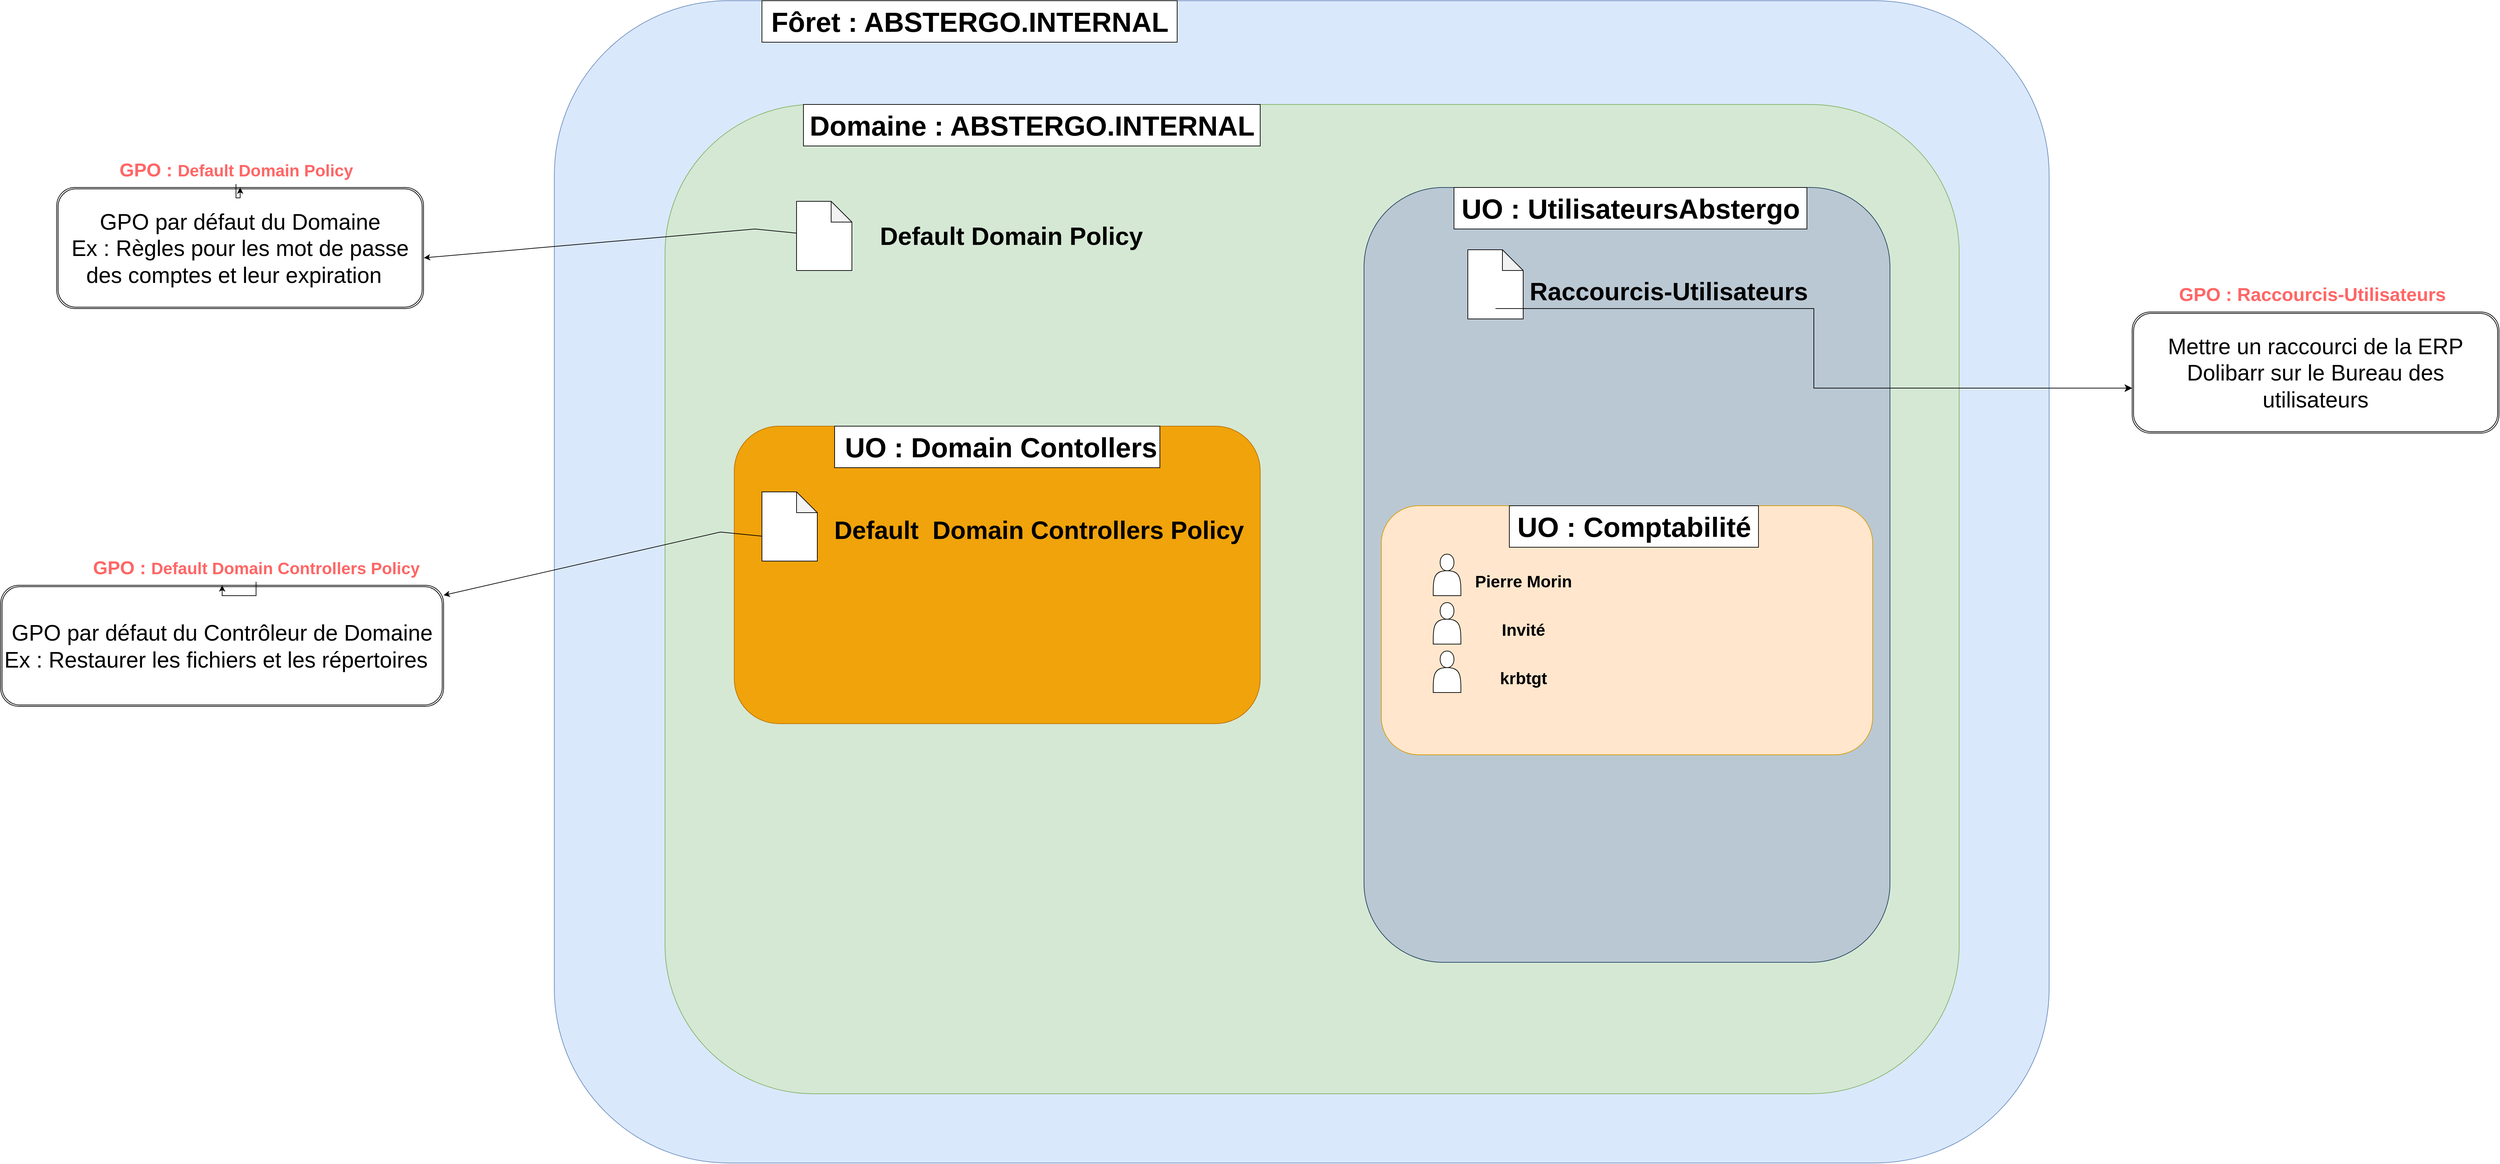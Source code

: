 <mxfile version="22.1.5" type="github">
  <diagram name="Page-1" id="c37626ed-c26b-45fb-9056-f9ebc6bb27b6">
    <mxGraphModel dx="5197" dy="2143" grid="1" gridSize="10" guides="1" tooltips="1" connect="1" arrows="1" fold="1" page="1" pageScale="1" pageWidth="1100" pageHeight="850" background="none" math="0" shadow="0">
      <root>
        <mxCell id="0" />
        <mxCell id="1" parent="0" />
        <mxCell id="x7zYonf14OowoV8IFv3s-1" value="" style="rounded=1;whiteSpace=wrap;html=1;fillColor=#dae8fc;strokeColor=#6c8ebf;" vertex="1" parent="1">
          <mxGeometry x="30" y="20" width="2160" height="1680" as="geometry" />
        </mxCell>
        <mxCell id="x7zYonf14OowoV8IFv3s-14" value="" style="rounded=0;whiteSpace=wrap;html=1;" vertex="1" parent="1">
          <mxGeometry x="330" y="20" width="600" height="60" as="geometry" />
        </mxCell>
        <mxCell id="x7zYonf14OowoV8IFv3s-6" value="&lt;font style=&quot;font-size: 40px;&quot;&gt;Fôret : ABSTERGO.INTERNAL&lt;/font&gt;" style="text;strokeColor=none;fillColor=none;html=1;fontSize=24;fontStyle=1;verticalAlign=middle;align=center;" vertex="1" parent="1">
          <mxGeometry x="400" y="30" width="460" height="40" as="geometry" />
        </mxCell>
        <mxCell id="x7zYonf14OowoV8IFv3s-15" value="" style="rounded=1;whiteSpace=wrap;html=1;fillColor=#d5e8d4;strokeColor=#82b366;" vertex="1" parent="1">
          <mxGeometry x="190" y="170" width="1870" height="1430" as="geometry" />
        </mxCell>
        <mxCell id="x7zYonf14OowoV8IFv3s-22" value="" style="rounded=0;whiteSpace=wrap;html=1;" vertex="1" parent="1">
          <mxGeometry x="390" y="170" width="660" height="60" as="geometry" />
        </mxCell>
        <mxCell id="x7zYonf14OowoV8IFv3s-21" value="&lt;font style=&quot;font-size: 40px;&quot;&gt;Domaine : ABSTERGO.INTERNAL&lt;/font&gt;" style="text;strokeColor=none;fillColor=none;html=1;fontSize=24;fontStyle=1;verticalAlign=middle;align=center;" vertex="1" parent="1">
          <mxGeometry x="490" y="180" width="460" height="40" as="geometry" />
        </mxCell>
        <mxCell id="x7zYonf14OowoV8IFv3s-23" value="" style="rounded=1;whiteSpace=wrap;html=1;fillColor=#f0a30a;strokeColor=#BD7000;fontColor=#000000;" vertex="1" parent="1">
          <mxGeometry x="290" y="635" width="760" height="430" as="geometry" />
        </mxCell>
        <mxCell id="x7zYonf14OowoV8IFv3s-25" value="" style="rounded=0;whiteSpace=wrap;html=1;" vertex="1" parent="1">
          <mxGeometry x="435" y="635" width="470" height="60" as="geometry" />
        </mxCell>
        <mxCell id="x7zYonf14OowoV8IFv3s-24" value="&lt;font style=&quot;font-size: 40px;&quot;&gt;UO : Domain Contollers&lt;/font&gt;" style="text;strokeColor=none;fillColor=none;html=1;fontSize=24;fontStyle=1;verticalAlign=middle;align=center;" vertex="1" parent="1">
          <mxGeometry x="445" y="645" width="460" height="40" as="geometry" />
        </mxCell>
        <mxCell id="x7zYonf14OowoV8IFv3s-26" value="" style="shape=note;whiteSpace=wrap;html=1;backgroundOutline=1;darkOpacity=0.05;" vertex="1" parent="1">
          <mxGeometry x="330" y="730" width="80" height="100" as="geometry" />
        </mxCell>
        <mxCell id="x7zYonf14OowoV8IFv3s-27" value="&lt;font style=&quot;font-size: 36px;&quot;&gt;Default&amp;nbsp; Domain Controllers Policy&lt;/font&gt;" style="text;strokeColor=none;fillColor=none;html=1;fontSize=24;fontStyle=1;verticalAlign=middle;align=center;" vertex="1" parent="1">
          <mxGeometry x="680" y="765" width="100" height="40" as="geometry" />
        </mxCell>
        <mxCell id="x7zYonf14OowoV8IFv3s-28" value="" style="rounded=1;whiteSpace=wrap;html=1;fillColor=#bac8d3;strokeColor=#23445d;" vertex="1" parent="1">
          <mxGeometry x="1200" y="290" width="760" height="1120" as="geometry" />
        </mxCell>
        <mxCell id="x7zYonf14OowoV8IFv3s-29" value="" style="rounded=0;whiteSpace=wrap;html=1;" vertex="1" parent="1">
          <mxGeometry x="1330" y="290" width="510" height="60" as="geometry" />
        </mxCell>
        <mxCell id="x7zYonf14OowoV8IFv3s-30" value="&lt;font style=&quot;font-size: 40px;&quot;&gt;UO : UtilisateursAbstergo&lt;/font&gt;" style="text;strokeColor=none;fillColor=none;html=1;fontSize=24;fontStyle=1;verticalAlign=middle;align=center;" vertex="1" parent="1">
          <mxGeometry x="1355" y="300" width="460" height="40" as="geometry" />
        </mxCell>
        <mxCell id="x7zYonf14OowoV8IFv3s-31" value="" style="shape=note;whiteSpace=wrap;html=1;backgroundOutline=1;darkOpacity=0.05;" vertex="1" parent="1">
          <mxGeometry x="1350" y="380" width="80" height="100" as="geometry" />
        </mxCell>
        <mxCell id="x7zYonf14OowoV8IFv3s-32" value="&lt;font style=&quot;font-size: 36px;&quot;&gt;Raccourcis-Utilisateurs&lt;/font&gt;" style="text;strokeColor=none;fillColor=none;html=1;fontSize=24;fontStyle=1;verticalAlign=middle;align=center;" vertex="1" parent="1">
          <mxGeometry x="1590" y="420" width="100" height="40" as="geometry" />
        </mxCell>
        <mxCell id="x7zYonf14OowoV8IFv3s-33" value="" style="rounded=1;whiteSpace=wrap;html=1;fillColor=#ffe6cc;strokeColor=#d79b00;" vertex="1" parent="1">
          <mxGeometry x="1225" y="750" width="710" height="360" as="geometry" />
        </mxCell>
        <mxCell id="x7zYonf14OowoV8IFv3s-34" value="" style="rounded=0;whiteSpace=wrap;html=1;" vertex="1" parent="1">
          <mxGeometry x="1410" y="750" width="360" height="60" as="geometry" />
        </mxCell>
        <mxCell id="x7zYonf14OowoV8IFv3s-35" value="&lt;font style=&quot;font-size: 40px;&quot;&gt;UO : Comptabilité&lt;/font&gt;" style="text;strokeColor=none;fillColor=none;html=1;fontSize=24;fontStyle=1;verticalAlign=middle;align=center;" vertex="1" parent="1">
          <mxGeometry x="1360" y="760" width="460" height="40" as="geometry" />
        </mxCell>
        <mxCell id="x7zYonf14OowoV8IFv3s-39" value="" style="shape=note;whiteSpace=wrap;html=1;backgroundOutline=1;darkOpacity=0.05;" vertex="1" parent="1">
          <mxGeometry x="380" y="310" width="80" height="100" as="geometry" />
        </mxCell>
        <mxCell id="x7zYonf14OowoV8IFv3s-40" value="&lt;font style=&quot;font-size: 36px;&quot;&gt;Default Domain Policy&lt;/font&gt;" style="text;strokeColor=none;fillColor=none;html=1;fontSize=24;fontStyle=1;verticalAlign=middle;align=center;" vertex="1" parent="1">
          <mxGeometry x="640" y="340" width="100" height="40" as="geometry" />
        </mxCell>
        <mxCell id="x7zYonf14OowoV8IFv3s-42" value="Pierre Morin" style="text;strokeColor=none;fillColor=none;html=1;fontSize=24;fontStyle=1;verticalAlign=middle;align=center;" vertex="1" parent="1">
          <mxGeometry x="1380" y="840" width="100" height="40" as="geometry" />
        </mxCell>
        <mxCell id="x7zYonf14OowoV8IFv3s-45" value="" style="shape=actor;whiteSpace=wrap;html=1;" vertex="1" parent="1">
          <mxGeometry x="1300" y="820" width="40" height="60" as="geometry" />
        </mxCell>
        <mxCell id="x7zYonf14OowoV8IFv3s-48" value="" style="edgeStyle=elbowEdgeStyle;elbow=horizontal;endArrow=classic;html=1;curved=0;rounded=0;endSize=8;startSize=8;" edge="1" parent="1">
          <mxGeometry width="50" height="50" relative="1" as="geometry">
            <mxPoint x="1390" y="465" as="sourcePoint" />
            <mxPoint x="2310" y="580" as="targetPoint" />
          </mxGeometry>
        </mxCell>
        <mxCell id="x7zYonf14OowoV8IFv3s-49" value="&lt;font style=&quot;&quot;&gt;&lt;font style=&quot;font-size: 32px;&quot;&gt;Mettre un raccourci de la ERP Dolibarr sur le Bureau des utilisateurs&lt;/font&gt;&lt;br&gt;&lt;/font&gt;" style="shape=ext;double=1;rounded=1;whiteSpace=wrap;html=1;" vertex="1" parent="1">
          <mxGeometry x="2310" y="470" width="530" height="175" as="geometry" />
        </mxCell>
        <mxCell id="x7zYonf14OowoV8IFv3s-50" value="&lt;font color=&quot;#ff6666&quot; style=&quot;font-size: 27px;&quot;&gt;GPO : Raccourcis-Utilisateurs&lt;/font&gt;" style="text;strokeColor=none;fillColor=none;html=1;fontSize=24;fontStyle=1;verticalAlign=middle;align=center;" vertex="1" parent="1">
          <mxGeometry x="2520" y="425" width="100" height="40" as="geometry" />
        </mxCell>
        <mxCell id="x7zYonf14OowoV8IFv3s-52" value="" style="shape=actor;whiteSpace=wrap;html=1;" vertex="1" parent="1">
          <mxGeometry x="1300" y="890" width="40" height="60" as="geometry" />
        </mxCell>
        <mxCell id="x7zYonf14OowoV8IFv3s-53" value="Invité" style="text;strokeColor=none;fillColor=none;html=1;fontSize=24;fontStyle=1;verticalAlign=middle;align=center;" vertex="1" parent="1">
          <mxGeometry x="1380" y="910" width="100" height="40" as="geometry" />
        </mxCell>
        <mxCell id="x7zYonf14OowoV8IFv3s-54" value="" style="shape=actor;whiteSpace=wrap;html=1;" vertex="1" parent="1">
          <mxGeometry x="1300" y="960" width="40" height="60" as="geometry" />
        </mxCell>
        <mxCell id="x7zYonf14OowoV8IFv3s-55" value="krbtgt" style="text;strokeColor=none;fillColor=none;html=1;fontSize=24;fontStyle=1;verticalAlign=middle;align=center;" vertex="1" parent="1">
          <mxGeometry x="1380" y="980" width="100" height="40" as="geometry" />
        </mxCell>
        <mxCell id="x7zYonf14OowoV8IFv3s-56" value="&lt;font style=&quot;&quot;&gt;&lt;font style=&quot;font-size: 32px;&quot;&gt;GPO par défaut du Domaine&lt;br&gt;Ex : Règles pour les mot de passe des comptes et leur expiration&amp;nbsp;&amp;nbsp;&lt;/font&gt;&lt;br&gt;&lt;/font&gt;" style="shape=ext;double=1;rounded=1;whiteSpace=wrap;html=1;" vertex="1" parent="1">
          <mxGeometry x="-689" y="290" width="530" height="175" as="geometry" />
        </mxCell>
        <mxCell id="x7zYonf14OowoV8IFv3s-58" value="" style="edgeStyle=orthogonalEdgeStyle;rounded=0;orthogonalLoop=1;jettySize=auto;html=1;" edge="1" parent="1" source="x7zYonf14OowoV8IFv3s-57" target="x7zYonf14OowoV8IFv3s-56">
          <mxGeometry relative="1" as="geometry" />
        </mxCell>
        <mxCell id="x7zYonf14OowoV8IFv3s-57" value="&lt;font color=&quot;#ff6666&quot;&gt;&lt;font style=&quot;font-size: 27px;&quot;&gt;GPO :&amp;nbsp;&lt;/font&gt;Default Domain Policy&lt;/font&gt;" style="text;strokeColor=none;fillColor=none;html=1;fontSize=24;fontStyle=1;verticalAlign=middle;align=center;" vertex="1" parent="1">
          <mxGeometry x="-480" y="245" width="100" height="40" as="geometry" />
        </mxCell>
        <mxCell id="x7zYonf14OowoV8IFv3s-64" value="" style="endArrow=classic;html=1;rounded=0;entryX=1.001;entryY=0.581;entryDx=0;entryDy=0;entryPerimeter=0;" edge="1" parent="1" source="x7zYonf14OowoV8IFv3s-39" target="x7zYonf14OowoV8IFv3s-56">
          <mxGeometry width="50" height="50" relative="1" as="geometry">
            <mxPoint x="270" y="350" as="sourcePoint" />
            <mxPoint x="320" y="300" as="targetPoint" />
            <Array as="points">
              <mxPoint x="320" y="350" />
            </Array>
          </mxGeometry>
        </mxCell>
        <mxCell id="x7zYonf14OowoV8IFv3s-65" value="&lt;font style=&quot;&quot;&gt;&lt;font style=&quot;font-size: 32px;&quot;&gt;GPO par défaut du Contrôleur de Domaine&lt;br&gt;Ex : Restaurer les fichiers et les répertoires&amp;nbsp;&amp;nbsp;&lt;/font&gt;&lt;br&gt;&lt;/font&gt;" style="shape=ext;double=1;rounded=1;whiteSpace=wrap;html=1;perimeterSpacing=0;" vertex="1" parent="1">
          <mxGeometry x="-770" y="865" width="640" height="175" as="geometry" />
        </mxCell>
        <mxCell id="x7zYonf14OowoV8IFv3s-66" value="" style="edgeStyle=orthogonalEdgeStyle;rounded=0;orthogonalLoop=1;jettySize=auto;html=1;" edge="1" parent="1" source="x7zYonf14OowoV8IFv3s-67" target="x7zYonf14OowoV8IFv3s-65">
          <mxGeometry relative="1" as="geometry" />
        </mxCell>
        <mxCell id="x7zYonf14OowoV8IFv3s-67" value="&lt;font color=&quot;#ff6666&quot;&gt;&lt;font style=&quot;font-size: 27px;&quot;&gt;GPO :&amp;nbsp;&lt;/font&gt;Default Domain Controllers Policy&lt;/font&gt;" style="text;strokeColor=none;fillColor=none;html=1;fontSize=24;fontStyle=1;verticalAlign=middle;align=center;" vertex="1" parent="1">
          <mxGeometry x="-451" y="820" width="100" height="40" as="geometry" />
        </mxCell>
        <mxCell id="x7zYonf14OowoV8IFv3s-71" value="" style="endArrow=classic;html=1;rounded=0;" edge="1" parent="1" target="x7zYonf14OowoV8IFv3s-65">
          <mxGeometry width="50" height="50" relative="1" as="geometry">
            <mxPoint x="330" y="794" as="sourcePoint" />
            <mxPoint x="-208" y="830" as="targetPoint" />
            <Array as="points">
              <mxPoint x="270" y="788" />
            </Array>
          </mxGeometry>
        </mxCell>
      </root>
    </mxGraphModel>
  </diagram>
</mxfile>
